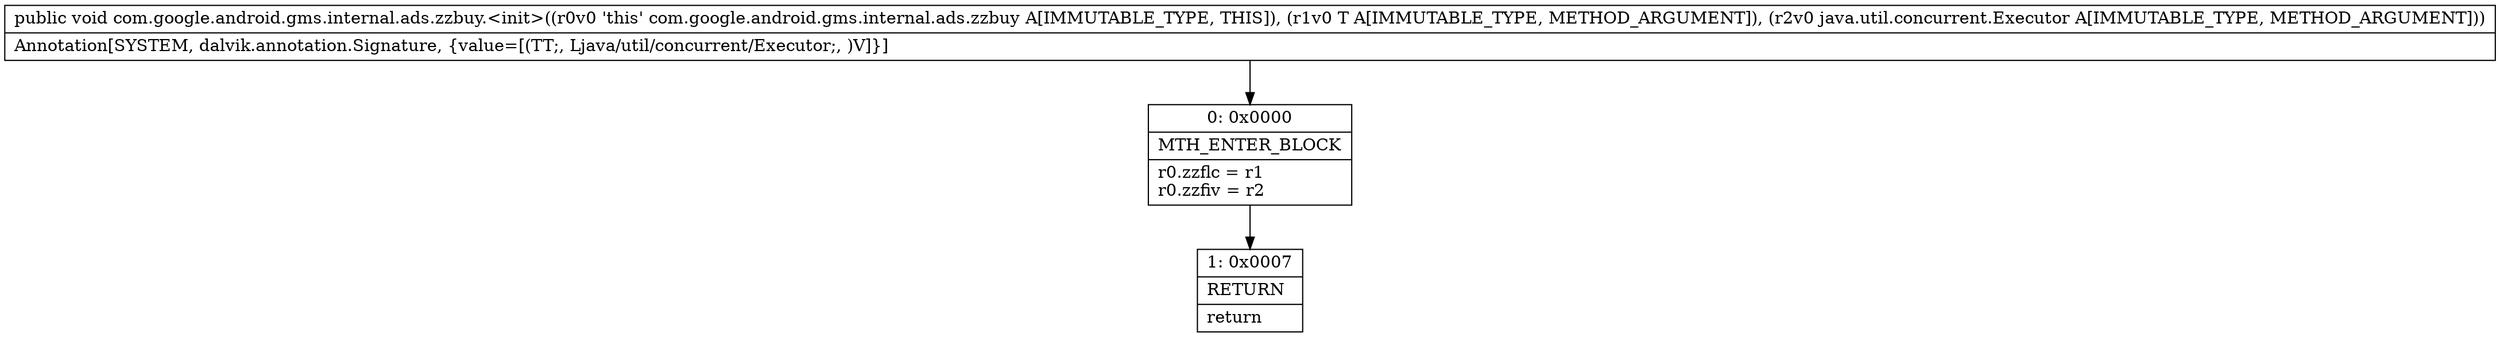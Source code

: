 digraph "CFG forcom.google.android.gms.internal.ads.zzbuy.\<init\>(Ljava\/lang\/Object;Ljava\/util\/concurrent\/Executor;)V" {
Node_0 [shape=record,label="{0\:\ 0x0000|MTH_ENTER_BLOCK\l|r0.zzflc = r1\lr0.zzfiv = r2\l}"];
Node_1 [shape=record,label="{1\:\ 0x0007|RETURN\l|return\l}"];
MethodNode[shape=record,label="{public void com.google.android.gms.internal.ads.zzbuy.\<init\>((r0v0 'this' com.google.android.gms.internal.ads.zzbuy A[IMMUTABLE_TYPE, THIS]), (r1v0 T A[IMMUTABLE_TYPE, METHOD_ARGUMENT]), (r2v0 java.util.concurrent.Executor A[IMMUTABLE_TYPE, METHOD_ARGUMENT]))  | Annotation[SYSTEM, dalvik.annotation.Signature, \{value=[(TT;, Ljava\/util\/concurrent\/Executor;, )V]\}]\l}"];
MethodNode -> Node_0;
Node_0 -> Node_1;
}

